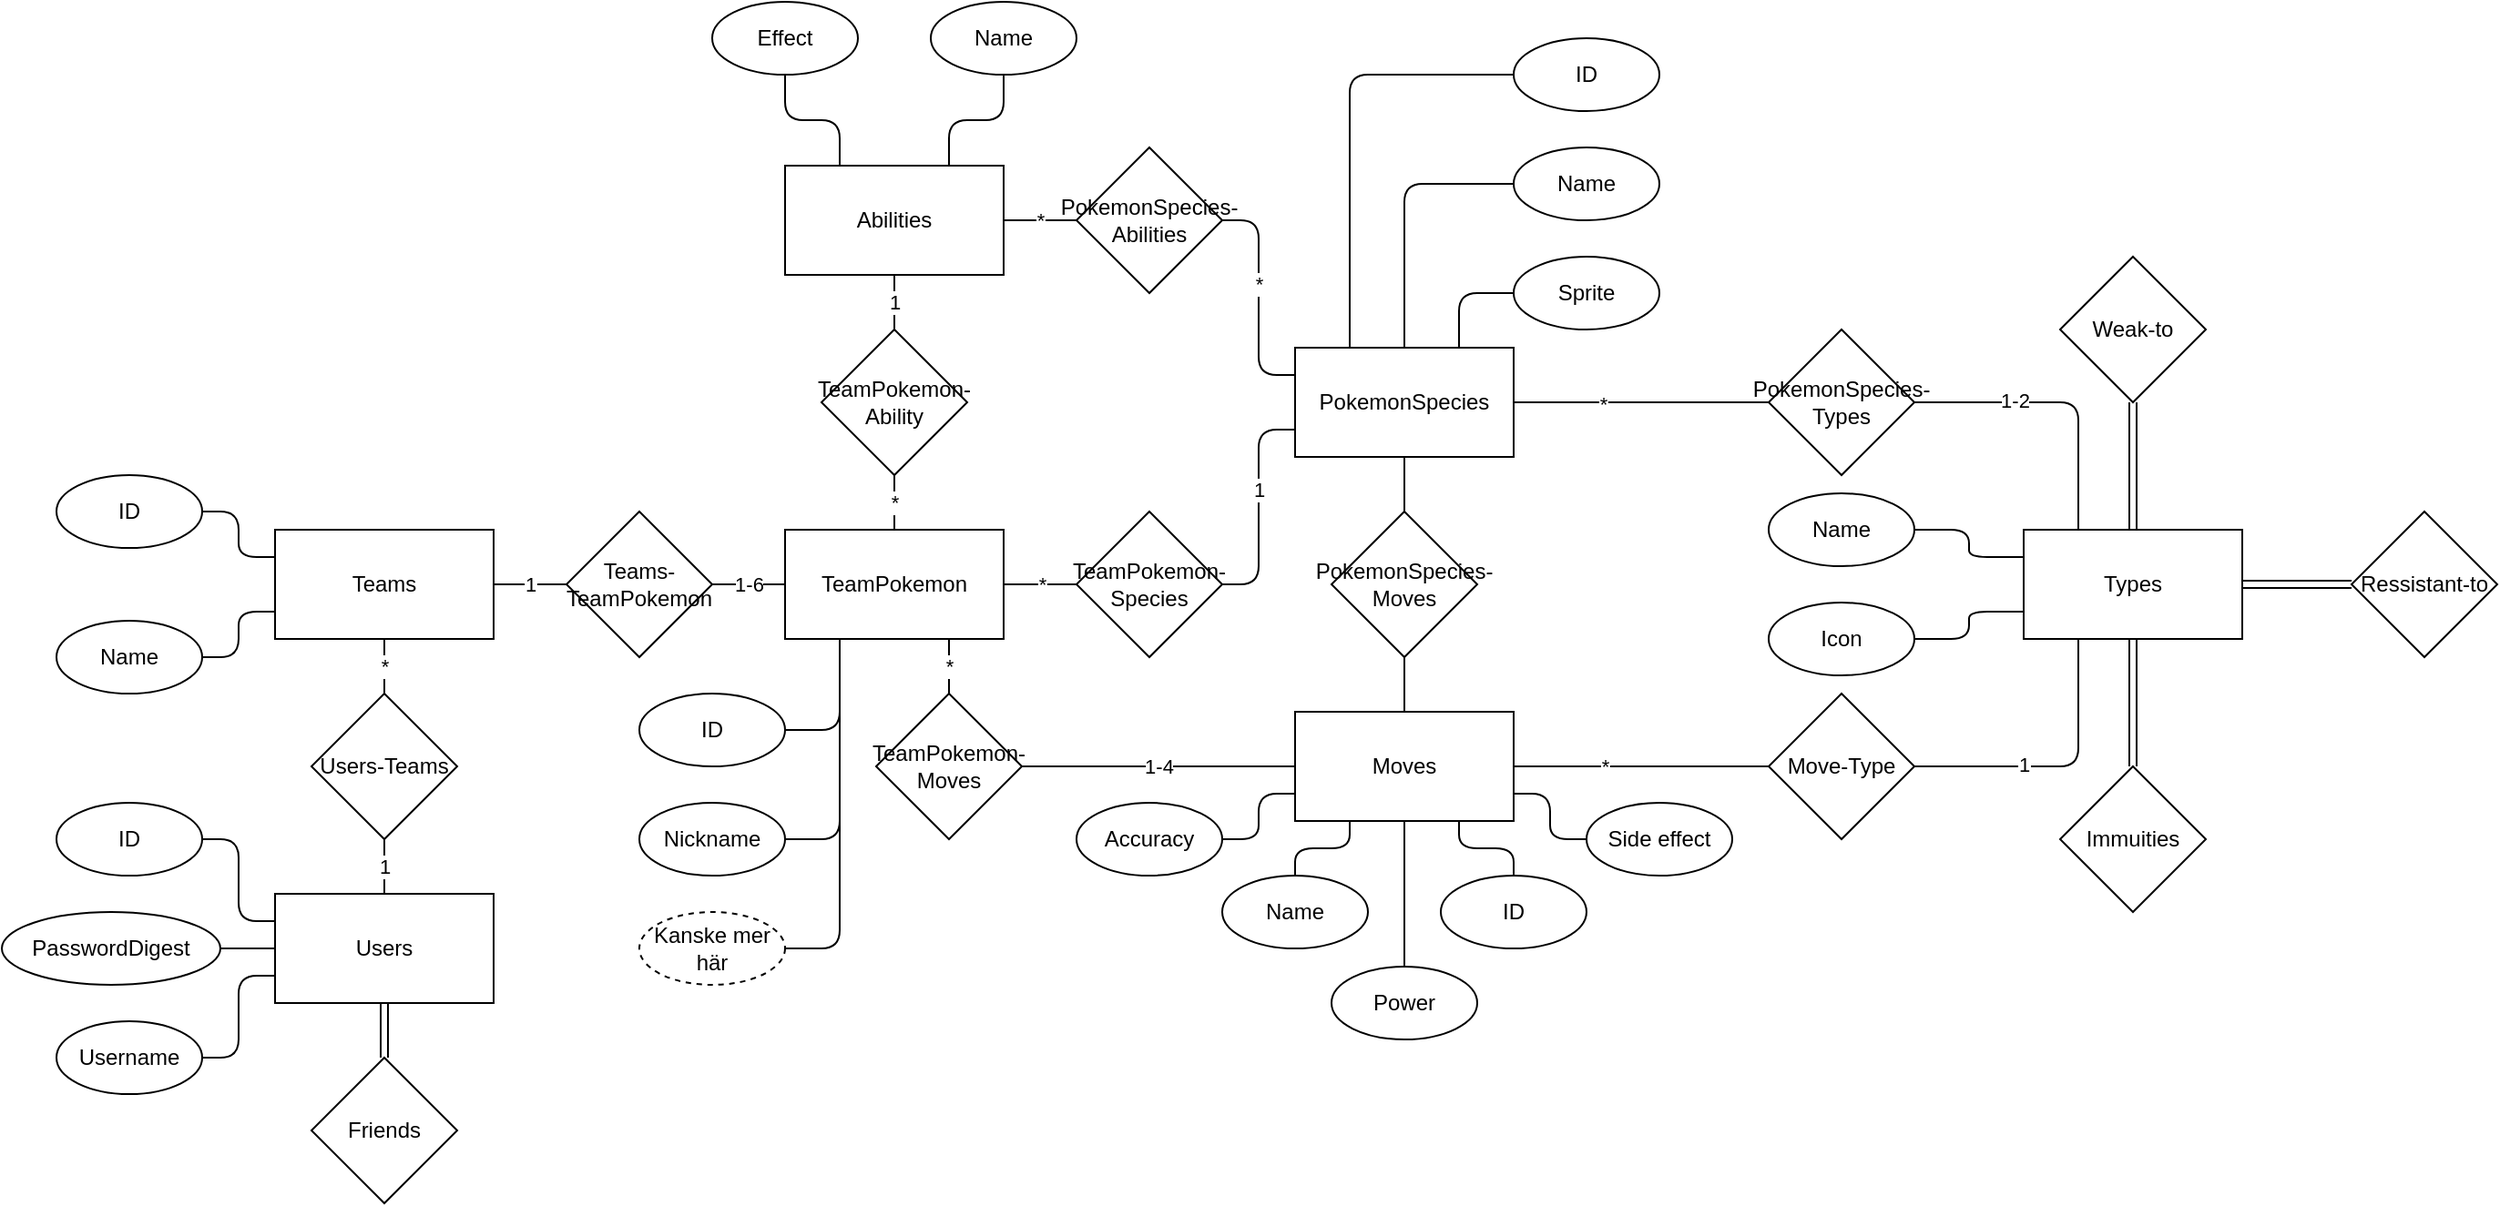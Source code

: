 <mxfile>
    <diagram id="uWrpRAKw2DKLND8g4VLT" name="Strona-1">
        <mxGraphModel dx="1432" dy="1067" grid="1" gridSize="10" guides="1" tooltips="1" connect="1" arrows="1" fold="1" page="1" pageScale="1" pageWidth="1600" pageHeight="1200" math="0" shadow="0">
            <root>
                <mxCell id="0"/>
                <mxCell id="1" parent="0"/>
                <mxCell id="43" style="edgeStyle=orthogonalEdgeStyle;html=1;exitX=1;exitY=0.5;exitDx=0;exitDy=0;endArrow=none;endFill=0;" parent="1" source="2" target="42" edge="1">
                    <mxGeometry relative="1" as="geometry"/>
                </mxCell>
                <mxCell id="123" value="*" style="edgeLabel;html=1;align=center;verticalAlign=middle;resizable=0;points=[];" vertex="1" connectable="0" parent="43">
                    <mxGeometry x="-0.298" y="-1" relative="1" as="geometry">
                        <mxPoint as="offset"/>
                    </mxGeometry>
                </mxCell>
                <mxCell id="117" style="edgeStyle=orthogonalEdgeStyle;html=1;exitX=0.25;exitY=0;exitDx=0;exitDy=0;entryX=0;entryY=0.5;entryDx=0;entryDy=0;endArrow=none;endFill=0;" edge="1" parent="1" source="2" target="4">
                    <mxGeometry relative="1" as="geometry"/>
                </mxCell>
                <mxCell id="118" style="edgeStyle=orthogonalEdgeStyle;html=1;exitX=0.5;exitY=0;exitDx=0;exitDy=0;entryX=0;entryY=0.5;entryDx=0;entryDy=0;endArrow=none;endFill=0;" edge="1" parent="1" source="2" target="3">
                    <mxGeometry relative="1" as="geometry"/>
                </mxCell>
                <mxCell id="119" style="edgeStyle=orthogonalEdgeStyle;html=1;exitX=0.75;exitY=0;exitDx=0;exitDy=0;entryX=0;entryY=0.5;entryDx=0;entryDy=0;endArrow=none;endFill=0;" edge="1" parent="1" source="2" target="6">
                    <mxGeometry relative="1" as="geometry"/>
                </mxCell>
                <mxCell id="2" value="PokemonSpecies" style="rounded=0;whiteSpace=wrap;html=1;" parent="1" vertex="1">
                    <mxGeometry x="760" y="350" width="120" height="60" as="geometry"/>
                </mxCell>
                <mxCell id="3" value="Name" style="ellipse;whiteSpace=wrap;html=1;" parent="1" vertex="1">
                    <mxGeometry x="880" y="240" width="80" height="40" as="geometry"/>
                </mxCell>
                <mxCell id="4" value="ID" style="ellipse;whiteSpace=wrap;html=1;" parent="1" vertex="1">
                    <mxGeometry x="880" y="180" width="80" height="40" as="geometry"/>
                </mxCell>
                <mxCell id="6" value="Sprite" style="ellipse;whiteSpace=wrap;html=1;" parent="1" vertex="1">
                    <mxGeometry x="880" y="300" width="80" height="40" as="geometry"/>
                </mxCell>
                <mxCell id="32" style="edgeStyle=orthogonalEdgeStyle;html=1;exitX=0;exitY=0.75;exitDx=0;exitDy=0;entryX=1;entryY=0.5;entryDx=0;entryDy=0;endArrow=none;endFill=0;" parent="1" source="12" target="19" edge="1">
                    <mxGeometry relative="1" as="geometry"/>
                </mxCell>
                <mxCell id="36" style="edgeStyle=orthogonalEdgeStyle;html=1;exitX=0.25;exitY=1;exitDx=0;exitDy=0;entryX=0.5;entryY=0;entryDx=0;entryDy=0;endArrow=none;endFill=0;" parent="1" source="12" target="20" edge="1">
                    <mxGeometry relative="1" as="geometry"/>
                </mxCell>
                <mxCell id="38" style="edgeStyle=orthogonalEdgeStyle;html=1;exitX=0.75;exitY=1;exitDx=0;exitDy=0;entryX=0.5;entryY=0;entryDx=0;entryDy=0;endArrow=none;endFill=0;" parent="1" source="12" target="21" edge="1">
                    <mxGeometry relative="1" as="geometry"/>
                </mxCell>
                <mxCell id="39" style="edgeStyle=orthogonalEdgeStyle;html=1;exitX=1;exitY=0.75;exitDx=0;exitDy=0;entryX=0;entryY=0.5;entryDx=0;entryDy=0;endArrow=none;endFill=0;" parent="1" source="12" target="24" edge="1">
                    <mxGeometry relative="1" as="geometry"/>
                </mxCell>
                <mxCell id="109" style="edgeStyle=orthogonalEdgeStyle;html=1;exitX=0.5;exitY=1;exitDx=0;exitDy=0;entryX=0.5;entryY=0;entryDx=0;entryDy=0;endArrow=none;endFill=0;" edge="1" parent="1" source="12" target="13">
                    <mxGeometry relative="1" as="geometry"/>
                </mxCell>
                <mxCell id="116" style="edgeStyle=orthogonalEdgeStyle;html=1;exitX=1;exitY=0.5;exitDx=0;exitDy=0;entryX=0;entryY=0.5;entryDx=0;entryDy=0;endArrow=none;endFill=0;" edge="1" parent="1" source="12" target="50">
                    <mxGeometry relative="1" as="geometry"/>
                </mxCell>
                <mxCell id="126" value="*" style="edgeLabel;html=1;align=center;verticalAlign=middle;resizable=0;points=[];" vertex="1" connectable="0" parent="116">
                    <mxGeometry x="-0.286" relative="1" as="geometry">
                        <mxPoint as="offset"/>
                    </mxGeometry>
                </mxCell>
                <mxCell id="12" value="Moves" style="rounded=0;whiteSpace=wrap;html=1;" parent="1" vertex="1">
                    <mxGeometry x="760" y="550" width="120" height="60" as="geometry"/>
                </mxCell>
                <mxCell id="13" value="Power" style="ellipse;whiteSpace=wrap;html=1;" parent="1" vertex="1">
                    <mxGeometry x="780" y="690" width="80" height="40" as="geometry"/>
                </mxCell>
                <mxCell id="19" value="Accuracy" style="ellipse;whiteSpace=wrap;html=1;" parent="1" vertex="1">
                    <mxGeometry x="640" y="600" width="80" height="40" as="geometry"/>
                </mxCell>
                <mxCell id="20" value="Name" style="ellipse;whiteSpace=wrap;html=1;" parent="1" vertex="1">
                    <mxGeometry x="720" y="640" width="80" height="40" as="geometry"/>
                </mxCell>
                <mxCell id="21" value="ID" style="ellipse;whiteSpace=wrap;html=1;" parent="1" vertex="1">
                    <mxGeometry x="840" y="640" width="80" height="40" as="geometry"/>
                </mxCell>
                <mxCell id="24" value="Side effect" style="ellipse;whiteSpace=wrap;html=1;" parent="1" vertex="1">
                    <mxGeometry x="920" y="600" width="80" height="40" as="geometry"/>
                </mxCell>
                <mxCell id="27" value="" style="edgeStyle=orthogonalEdgeStyle;html=1;endArrow=none;endFill=0;" parent="1" source="25" target="2" edge="1">
                    <mxGeometry relative="1" as="geometry"/>
                </mxCell>
                <mxCell id="115" value="" style="edgeStyle=orthogonalEdgeStyle;html=1;endArrow=none;endFill=0;" edge="1" parent="1" source="25" target="12">
                    <mxGeometry relative="1" as="geometry"/>
                </mxCell>
                <mxCell id="25" value="PokemonSpecies-Moves" style="rhombus;whiteSpace=wrap;html=1;" parent="1" vertex="1">
                    <mxGeometry x="780" y="440" width="80" height="80" as="geometry"/>
                </mxCell>
                <mxCell id="49" style="edgeStyle=orthogonalEdgeStyle;html=1;exitX=0.25;exitY=0;exitDx=0;exitDy=0;entryX=1;entryY=0.5;entryDx=0;entryDy=0;endArrow=none;endFill=0;" parent="1" source="41" target="42" edge="1">
                    <mxGeometry relative="1" as="geometry"/>
                </mxCell>
                <mxCell id="124" value="1-2" style="edgeLabel;html=1;align=center;verticalAlign=middle;resizable=0;points=[];" vertex="1" connectable="0" parent="49">
                    <mxGeometry x="0.312" y="-1" relative="1" as="geometry">
                        <mxPoint as="offset"/>
                    </mxGeometry>
                </mxCell>
                <mxCell id="52" style="edgeStyle=orthogonalEdgeStyle;html=1;exitX=0.25;exitY=1;exitDx=0;exitDy=0;entryX=1;entryY=0.5;entryDx=0;entryDy=0;endArrow=none;endFill=0;" parent="1" source="41" target="50" edge="1">
                    <mxGeometry relative="1" as="geometry"/>
                </mxCell>
                <mxCell id="128" value="1" style="edgeLabel;html=1;align=center;verticalAlign=middle;resizable=0;points=[];" vertex="1" connectable="0" parent="52">
                    <mxGeometry x="0.243" y="-1" relative="1" as="geometry">
                        <mxPoint x="-1" as="offset"/>
                    </mxGeometry>
                </mxCell>
                <mxCell id="54" style="edgeStyle=orthogonalEdgeStyle;html=1;exitX=0.5;exitY=0;exitDx=0;exitDy=0;entryX=0.5;entryY=1;entryDx=0;entryDy=0;shape=link;" parent="1" source="41" target="48" edge="1">
                    <mxGeometry relative="1" as="geometry"/>
                </mxCell>
                <mxCell id="56" style="edgeStyle=orthogonalEdgeStyle;shape=link;html=1;exitX=0.5;exitY=1;exitDx=0;exitDy=0;entryX=0.5;entryY=0;entryDx=0;entryDy=0;" parent="1" source="41" target="55" edge="1">
                    <mxGeometry relative="1" as="geometry"/>
                </mxCell>
                <mxCell id="66" value="" style="edgeStyle=orthogonalEdgeStyle;html=1;shape=link;" parent="1" source="41" target="65" edge="1">
                    <mxGeometry relative="1" as="geometry"/>
                </mxCell>
                <mxCell id="41" value="Types" style="rounded=0;whiteSpace=wrap;html=1;" parent="1" vertex="1">
                    <mxGeometry x="1160" y="450" width="120" height="60" as="geometry"/>
                </mxCell>
                <mxCell id="42" value="PokemonSpecies-Types" style="rhombus;whiteSpace=wrap;html=1;" parent="1" vertex="1">
                    <mxGeometry x="1020" y="340" width="80" height="80" as="geometry"/>
                </mxCell>
                <mxCell id="120" style="edgeStyle=orthogonalEdgeStyle;html=1;exitX=1;exitY=0.5;exitDx=0;exitDy=0;entryX=0;entryY=0.25;entryDx=0;entryDy=0;endArrow=none;endFill=0;" edge="1" parent="1" source="46" target="41">
                    <mxGeometry relative="1" as="geometry"/>
                </mxCell>
                <mxCell id="46" value="Name" style="ellipse;whiteSpace=wrap;html=1;" parent="1" vertex="1">
                    <mxGeometry x="1020" y="430" width="80" height="40" as="geometry"/>
                </mxCell>
                <mxCell id="48" value="Weak-to" style="rhombus;whiteSpace=wrap;html=1;" parent="1" vertex="1">
                    <mxGeometry x="1180" y="300" width="80" height="80" as="geometry"/>
                </mxCell>
                <mxCell id="50" value="Move-Type" style="rhombus;whiteSpace=wrap;html=1;" parent="1" vertex="1">
                    <mxGeometry x="1020" y="540" width="80" height="80" as="geometry"/>
                </mxCell>
                <mxCell id="55" value="Immuities" style="rhombus;whiteSpace=wrap;html=1;" parent="1" vertex="1">
                    <mxGeometry x="1180" y="580" width="80" height="80" as="geometry"/>
                </mxCell>
                <mxCell id="60" value="*" style="edgeStyle=orthogonalEdgeStyle;html=1;endArrow=none;endFill=0;" parent="1" source="57" target="58" edge="1">
                    <mxGeometry relative="1" as="geometry"/>
                </mxCell>
                <mxCell id="57" value="Abilities" style="rounded=0;whiteSpace=wrap;html=1;" parent="1" vertex="1">
                    <mxGeometry x="480" y="250" width="120" height="60" as="geometry"/>
                </mxCell>
                <mxCell id="114" style="edgeStyle=orthogonalEdgeStyle;html=1;exitX=1;exitY=0.5;exitDx=0;exitDy=0;entryX=0;entryY=0.25;entryDx=0;entryDy=0;endArrow=none;endFill=0;" edge="1" parent="1" source="58" target="2">
                    <mxGeometry relative="1" as="geometry"/>
                </mxCell>
                <mxCell id="140" value="*" style="edgeLabel;html=1;align=center;verticalAlign=middle;resizable=0;points=[];" vertex="1" connectable="0" parent="114">
                    <mxGeometry x="-0.121" relative="1" as="geometry">
                        <mxPoint as="offset"/>
                    </mxGeometry>
                </mxCell>
                <mxCell id="58" value="PokemonSpecies-Abilities" style="rhombus;whiteSpace=wrap;html=1;" parent="1" vertex="1">
                    <mxGeometry x="640" y="240" width="80" height="80" as="geometry"/>
                </mxCell>
                <mxCell id="100" style="edgeStyle=orthogonalEdgeStyle;html=1;exitX=0.5;exitY=1;exitDx=0;exitDy=0;entryX=0.75;entryY=0;entryDx=0;entryDy=0;endArrow=none;endFill=0;" edge="1" parent="1" source="61" target="57">
                    <mxGeometry relative="1" as="geometry"/>
                </mxCell>
                <mxCell id="61" value="Name" style="ellipse;whiteSpace=wrap;html=1;" parent="1" vertex="1">
                    <mxGeometry x="560" y="160" width="80" height="40" as="geometry"/>
                </mxCell>
                <mxCell id="99" style="edgeStyle=orthogonalEdgeStyle;html=1;exitX=0.5;exitY=1;exitDx=0;exitDy=0;entryX=0.25;entryY=0;entryDx=0;entryDy=0;endArrow=none;endFill=0;" edge="1" parent="1" source="63" target="57">
                    <mxGeometry relative="1" as="geometry"/>
                </mxCell>
                <mxCell id="63" value="Effect" style="ellipse;whiteSpace=wrap;html=1;" parent="1" vertex="1">
                    <mxGeometry x="440" y="160" width="80" height="40" as="geometry"/>
                </mxCell>
                <mxCell id="65" value="Ressistant-to" style="rhombus;whiteSpace=wrap;html=1;" parent="1" vertex="1">
                    <mxGeometry x="1340" y="440" width="80" height="80" as="geometry"/>
                </mxCell>
                <mxCell id="74" style="edgeStyle=orthogonalEdgeStyle;html=1;exitX=0;exitY=0.5;exitDx=0;exitDy=0;entryX=1;entryY=0.5;entryDx=0;entryDy=0;endArrow=none;endFill=0;" edge="1" parent="1" source="69" target="72">
                    <mxGeometry relative="1" as="geometry"/>
                </mxCell>
                <mxCell id="76" style="edgeStyle=orthogonalEdgeStyle;html=1;exitX=0;exitY=0.25;exitDx=0;exitDy=0;entryX=1;entryY=0.5;entryDx=0;entryDy=0;endArrow=none;endFill=0;" edge="1" parent="1" source="69" target="70">
                    <mxGeometry relative="1" as="geometry"/>
                </mxCell>
                <mxCell id="93" value="1" style="edgeStyle=orthogonalEdgeStyle;html=1;exitX=0.5;exitY=0;exitDx=0;exitDy=0;entryX=0.5;entryY=1;entryDx=0;entryDy=0;endArrow=none;endFill=0;" edge="1" parent="1" source="69" target="80">
                    <mxGeometry relative="1" as="geometry"/>
                </mxCell>
                <mxCell id="107" style="edgeStyle=orthogonalEdgeStyle;html=1;exitX=0;exitY=0.75;exitDx=0;exitDy=0;entryX=1;entryY=0.5;entryDx=0;entryDy=0;endArrow=none;endFill=0;" edge="1" parent="1" source="69" target="71">
                    <mxGeometry relative="1" as="geometry"/>
                </mxCell>
                <mxCell id="142" style="edgeStyle=orthogonalEdgeStyle;html=1;exitX=0.5;exitY=1;exitDx=0;exitDy=0;entryX=0.5;entryY=0;entryDx=0;entryDy=0;endArrow=none;endFill=0;shape=link;" edge="1" parent="1" source="69" target="141">
                    <mxGeometry relative="1" as="geometry"/>
                </mxCell>
                <mxCell id="69" value="Users" style="rounded=0;whiteSpace=wrap;html=1;" vertex="1" parent="1">
                    <mxGeometry x="200" y="650" width="120" height="60" as="geometry"/>
                </mxCell>
                <mxCell id="70" value="ID" style="ellipse;whiteSpace=wrap;html=1;" vertex="1" parent="1">
                    <mxGeometry x="80" y="600" width="80" height="40" as="geometry"/>
                </mxCell>
                <mxCell id="71" value="Username" style="ellipse;whiteSpace=wrap;html=1;" vertex="1" parent="1">
                    <mxGeometry x="80" y="720" width="80" height="40" as="geometry"/>
                </mxCell>
                <mxCell id="72" value="PasswordDigest" style="ellipse;whiteSpace=wrap;html=1;" vertex="1" parent="1">
                    <mxGeometry x="50" y="660" width="120" height="40" as="geometry"/>
                </mxCell>
                <mxCell id="97" value="1" style="edgeStyle=orthogonalEdgeStyle;html=1;exitX=1;exitY=0.5;exitDx=0;exitDy=0;entryX=0;entryY=0.5;entryDx=0;entryDy=0;endArrow=none;endFill=0;" edge="1" parent="1" source="78" target="84">
                    <mxGeometry relative="1" as="geometry"/>
                </mxCell>
                <mxCell id="78" value="Teams" style="rounded=0;whiteSpace=wrap;html=1;" vertex="1" parent="1">
                    <mxGeometry x="200" y="450" width="120" height="60" as="geometry"/>
                </mxCell>
                <mxCell id="94" value="*" style="edgeStyle=orthogonalEdgeStyle;html=1;endArrow=none;endFill=0;" edge="1" parent="1" source="80" target="78">
                    <mxGeometry relative="1" as="geometry"/>
                </mxCell>
                <mxCell id="80" value="Users-Teams" style="rhombus;whiteSpace=wrap;html=1;" vertex="1" parent="1">
                    <mxGeometry x="220" y="540" width="80" height="80" as="geometry"/>
                </mxCell>
                <mxCell id="102" value="*" style="edgeStyle=orthogonalEdgeStyle;html=1;endArrow=none;endFill=0;" edge="1" parent="1" source="83" target="101">
                    <mxGeometry relative="1" as="geometry"/>
                </mxCell>
                <mxCell id="112" style="edgeStyle=orthogonalEdgeStyle;html=1;exitX=1;exitY=0.5;exitDx=0;exitDy=0;entryX=0;entryY=0.5;entryDx=0;entryDy=0;endArrow=none;endFill=0;" edge="1" parent="1" source="83" target="111">
                    <mxGeometry relative="1" as="geometry">
                        <Array as="points">
                            <mxPoint x="620" y="480"/>
                            <mxPoint x="620" y="480"/>
                        </Array>
                    </mxGeometry>
                </mxCell>
                <mxCell id="138" value="*" style="edgeLabel;html=1;align=center;verticalAlign=middle;resizable=0;points=[];" vertex="1" connectable="0" parent="112">
                    <mxGeometry x="0.423" y="-2" relative="1" as="geometry">
                        <mxPoint x="-8" y="-2" as="offset"/>
                    </mxGeometry>
                </mxCell>
                <mxCell id="133" value="*" style="edgeStyle=orthogonalEdgeStyle;html=1;exitX=0.75;exitY=1;exitDx=0;exitDy=0;entryX=0.5;entryY=0;entryDx=0;entryDy=0;endArrow=none;endFill=0;" edge="1" parent="1" source="83" target="104">
                    <mxGeometry relative="1" as="geometry"/>
                </mxCell>
                <mxCell id="134" style="edgeStyle=orthogonalEdgeStyle;html=1;exitX=0.25;exitY=1;exitDx=0;exitDy=0;entryX=1;entryY=0.5;entryDx=0;entryDy=0;endArrow=none;endFill=0;" edge="1" parent="1" source="83" target="131">
                    <mxGeometry relative="1" as="geometry"/>
                </mxCell>
                <mxCell id="136" style="edgeStyle=orthogonalEdgeStyle;html=1;exitX=0.25;exitY=1;exitDx=0;exitDy=0;entryX=1;entryY=0.5;entryDx=0;entryDy=0;endArrow=none;endFill=0;" edge="1" parent="1" source="83" target="135">
                    <mxGeometry relative="1" as="geometry"/>
                </mxCell>
                <mxCell id="144" style="edgeStyle=orthogonalEdgeStyle;html=1;exitX=0.25;exitY=1;exitDx=0;exitDy=0;entryX=1;entryY=0.5;entryDx=0;entryDy=0;endArrow=none;endFill=0;" edge="1" parent="1" source="83" target="143">
                    <mxGeometry relative="1" as="geometry"/>
                </mxCell>
                <mxCell id="83" value="TeamPokemon" style="rounded=0;whiteSpace=wrap;html=1;" vertex="1" parent="1">
                    <mxGeometry x="480" y="450" width="120" height="60" as="geometry"/>
                </mxCell>
                <mxCell id="98" value="1-6" style="edgeStyle=orthogonalEdgeStyle;html=1;endArrow=none;endFill=0;" edge="1" parent="1" source="84" target="83">
                    <mxGeometry relative="1" as="geometry"/>
                </mxCell>
                <mxCell id="84" value="Teams-TeamPokemon" style="rhombus;whiteSpace=wrap;html=1;" vertex="1" parent="1">
                    <mxGeometry x="360" y="440" width="80" height="80" as="geometry"/>
                </mxCell>
                <mxCell id="96" style="edgeStyle=orthogonalEdgeStyle;html=1;exitX=1;exitY=0.5;exitDx=0;exitDy=0;entryX=0;entryY=0.25;entryDx=0;entryDy=0;endArrow=none;endFill=0;" edge="1" parent="1" source="87" target="78">
                    <mxGeometry relative="1" as="geometry"/>
                </mxCell>
                <mxCell id="87" value="ID" style="ellipse;whiteSpace=wrap;html=1;" vertex="1" parent="1">
                    <mxGeometry x="80" y="420" width="80" height="40" as="geometry"/>
                </mxCell>
                <mxCell id="95" style="edgeStyle=orthogonalEdgeStyle;html=1;exitX=1;exitY=0.5;exitDx=0;exitDy=0;entryX=0;entryY=0.75;entryDx=0;entryDy=0;endArrow=none;endFill=0;" edge="1" parent="1" source="88" target="78">
                    <mxGeometry relative="1" as="geometry"/>
                </mxCell>
                <mxCell id="88" value="Name" style="ellipse;whiteSpace=wrap;html=1;" vertex="1" parent="1">
                    <mxGeometry x="80" y="500" width="80" height="40" as="geometry"/>
                </mxCell>
                <mxCell id="103" value="1" style="edgeStyle=orthogonalEdgeStyle;html=1;endArrow=none;endFill=0;" edge="1" parent="1" source="101" target="57">
                    <mxGeometry relative="1" as="geometry"/>
                </mxCell>
                <mxCell id="101" value="TeamPokemon-Ability" style="rhombus;whiteSpace=wrap;html=1;" vertex="1" parent="1">
                    <mxGeometry x="500" y="340" width="80" height="80" as="geometry"/>
                </mxCell>
                <mxCell id="110" value="1-4" style="edgeStyle=orthogonalEdgeStyle;html=1;exitX=1;exitY=0.5;exitDx=0;exitDy=0;entryX=0;entryY=0.5;entryDx=0;entryDy=0;endArrow=none;endFill=0;" edge="1" parent="1" source="104" target="12">
                    <mxGeometry relative="1" as="geometry"/>
                </mxCell>
                <mxCell id="104" value="TeamPokemon-Moves" style="rhombus;whiteSpace=wrap;html=1;" vertex="1" parent="1">
                    <mxGeometry x="530" y="540" width="80" height="80" as="geometry"/>
                </mxCell>
                <mxCell id="113" style="edgeStyle=orthogonalEdgeStyle;html=1;exitX=1;exitY=0.5;exitDx=0;exitDy=0;entryX=0;entryY=0.75;entryDx=0;entryDy=0;endArrow=none;endFill=0;" edge="1" parent="1" source="111" target="2">
                    <mxGeometry relative="1" as="geometry"/>
                </mxCell>
                <mxCell id="139" value="1" style="edgeLabel;html=1;align=center;verticalAlign=middle;resizable=0;points=[];" vertex="1" connectable="0" parent="113">
                    <mxGeometry x="0.152" relative="1" as="geometry">
                        <mxPoint as="offset"/>
                    </mxGeometry>
                </mxCell>
                <mxCell id="111" value="TeamPokemon-Species" style="rhombus;whiteSpace=wrap;html=1;" vertex="1" parent="1">
                    <mxGeometry x="640" y="440" width="80" height="80" as="geometry"/>
                </mxCell>
                <mxCell id="122" style="edgeStyle=orthogonalEdgeStyle;html=1;exitX=1;exitY=0.5;exitDx=0;exitDy=0;entryX=0;entryY=0.75;entryDx=0;entryDy=0;endArrow=none;endFill=0;" edge="1" parent="1" source="121" target="41">
                    <mxGeometry relative="1" as="geometry"/>
                </mxCell>
                <mxCell id="121" value="Icon" style="ellipse;whiteSpace=wrap;html=1;" vertex="1" parent="1">
                    <mxGeometry x="1020" y="490" width="80" height="40" as="geometry"/>
                </mxCell>
                <mxCell id="131" value="ID" style="ellipse;whiteSpace=wrap;html=1;" vertex="1" parent="1">
                    <mxGeometry x="400" y="540" width="80" height="40" as="geometry"/>
                </mxCell>
                <mxCell id="135" value="Nickname" style="ellipse;whiteSpace=wrap;html=1;" vertex="1" parent="1">
                    <mxGeometry x="400" y="600" width="80" height="40" as="geometry"/>
                </mxCell>
                <mxCell id="141" value="Friends" style="rhombus;whiteSpace=wrap;html=1;" vertex="1" parent="1">
                    <mxGeometry x="220" y="740" width="80" height="80" as="geometry"/>
                </mxCell>
                <mxCell id="143" value="Kanske mer här" style="ellipse;whiteSpace=wrap;html=1;dashed=1;" vertex="1" parent="1">
                    <mxGeometry x="400" y="660" width="80" height="40" as="geometry"/>
                </mxCell>
            </root>
        </mxGraphModel>
    </diagram>
</mxfile>
